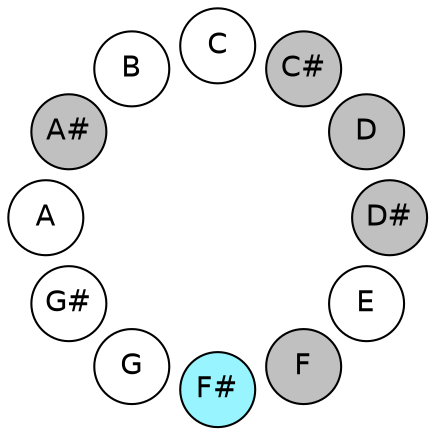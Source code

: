 
graph {

layout = circo;
mindist = .1

node [shape = circle, fontname = Helvetica, margin = 0, style = filled]
edge [style=invis]

subgraph 1 {
	"E" -- "F" -- "F#" -- "G" -- "G#" -- "A" -- "A#" -- "B" -- "C" -- "C#" -- "D" -- "D#" -- "E"
}

"C" [fillcolor = white];
"C#" [fillcolor = gray];
"D" [fillcolor = gray];
"D#" [fillcolor = gray];
"E" [fillcolor = white];
"F" [fillcolor = gray];
"F#" [fillcolor = cadetblue1];
"G" [fillcolor = white];
"G#" [fillcolor = white];
"A" [fillcolor = white];
"A#" [fillcolor = gray];
"B" [fillcolor = white];
}
